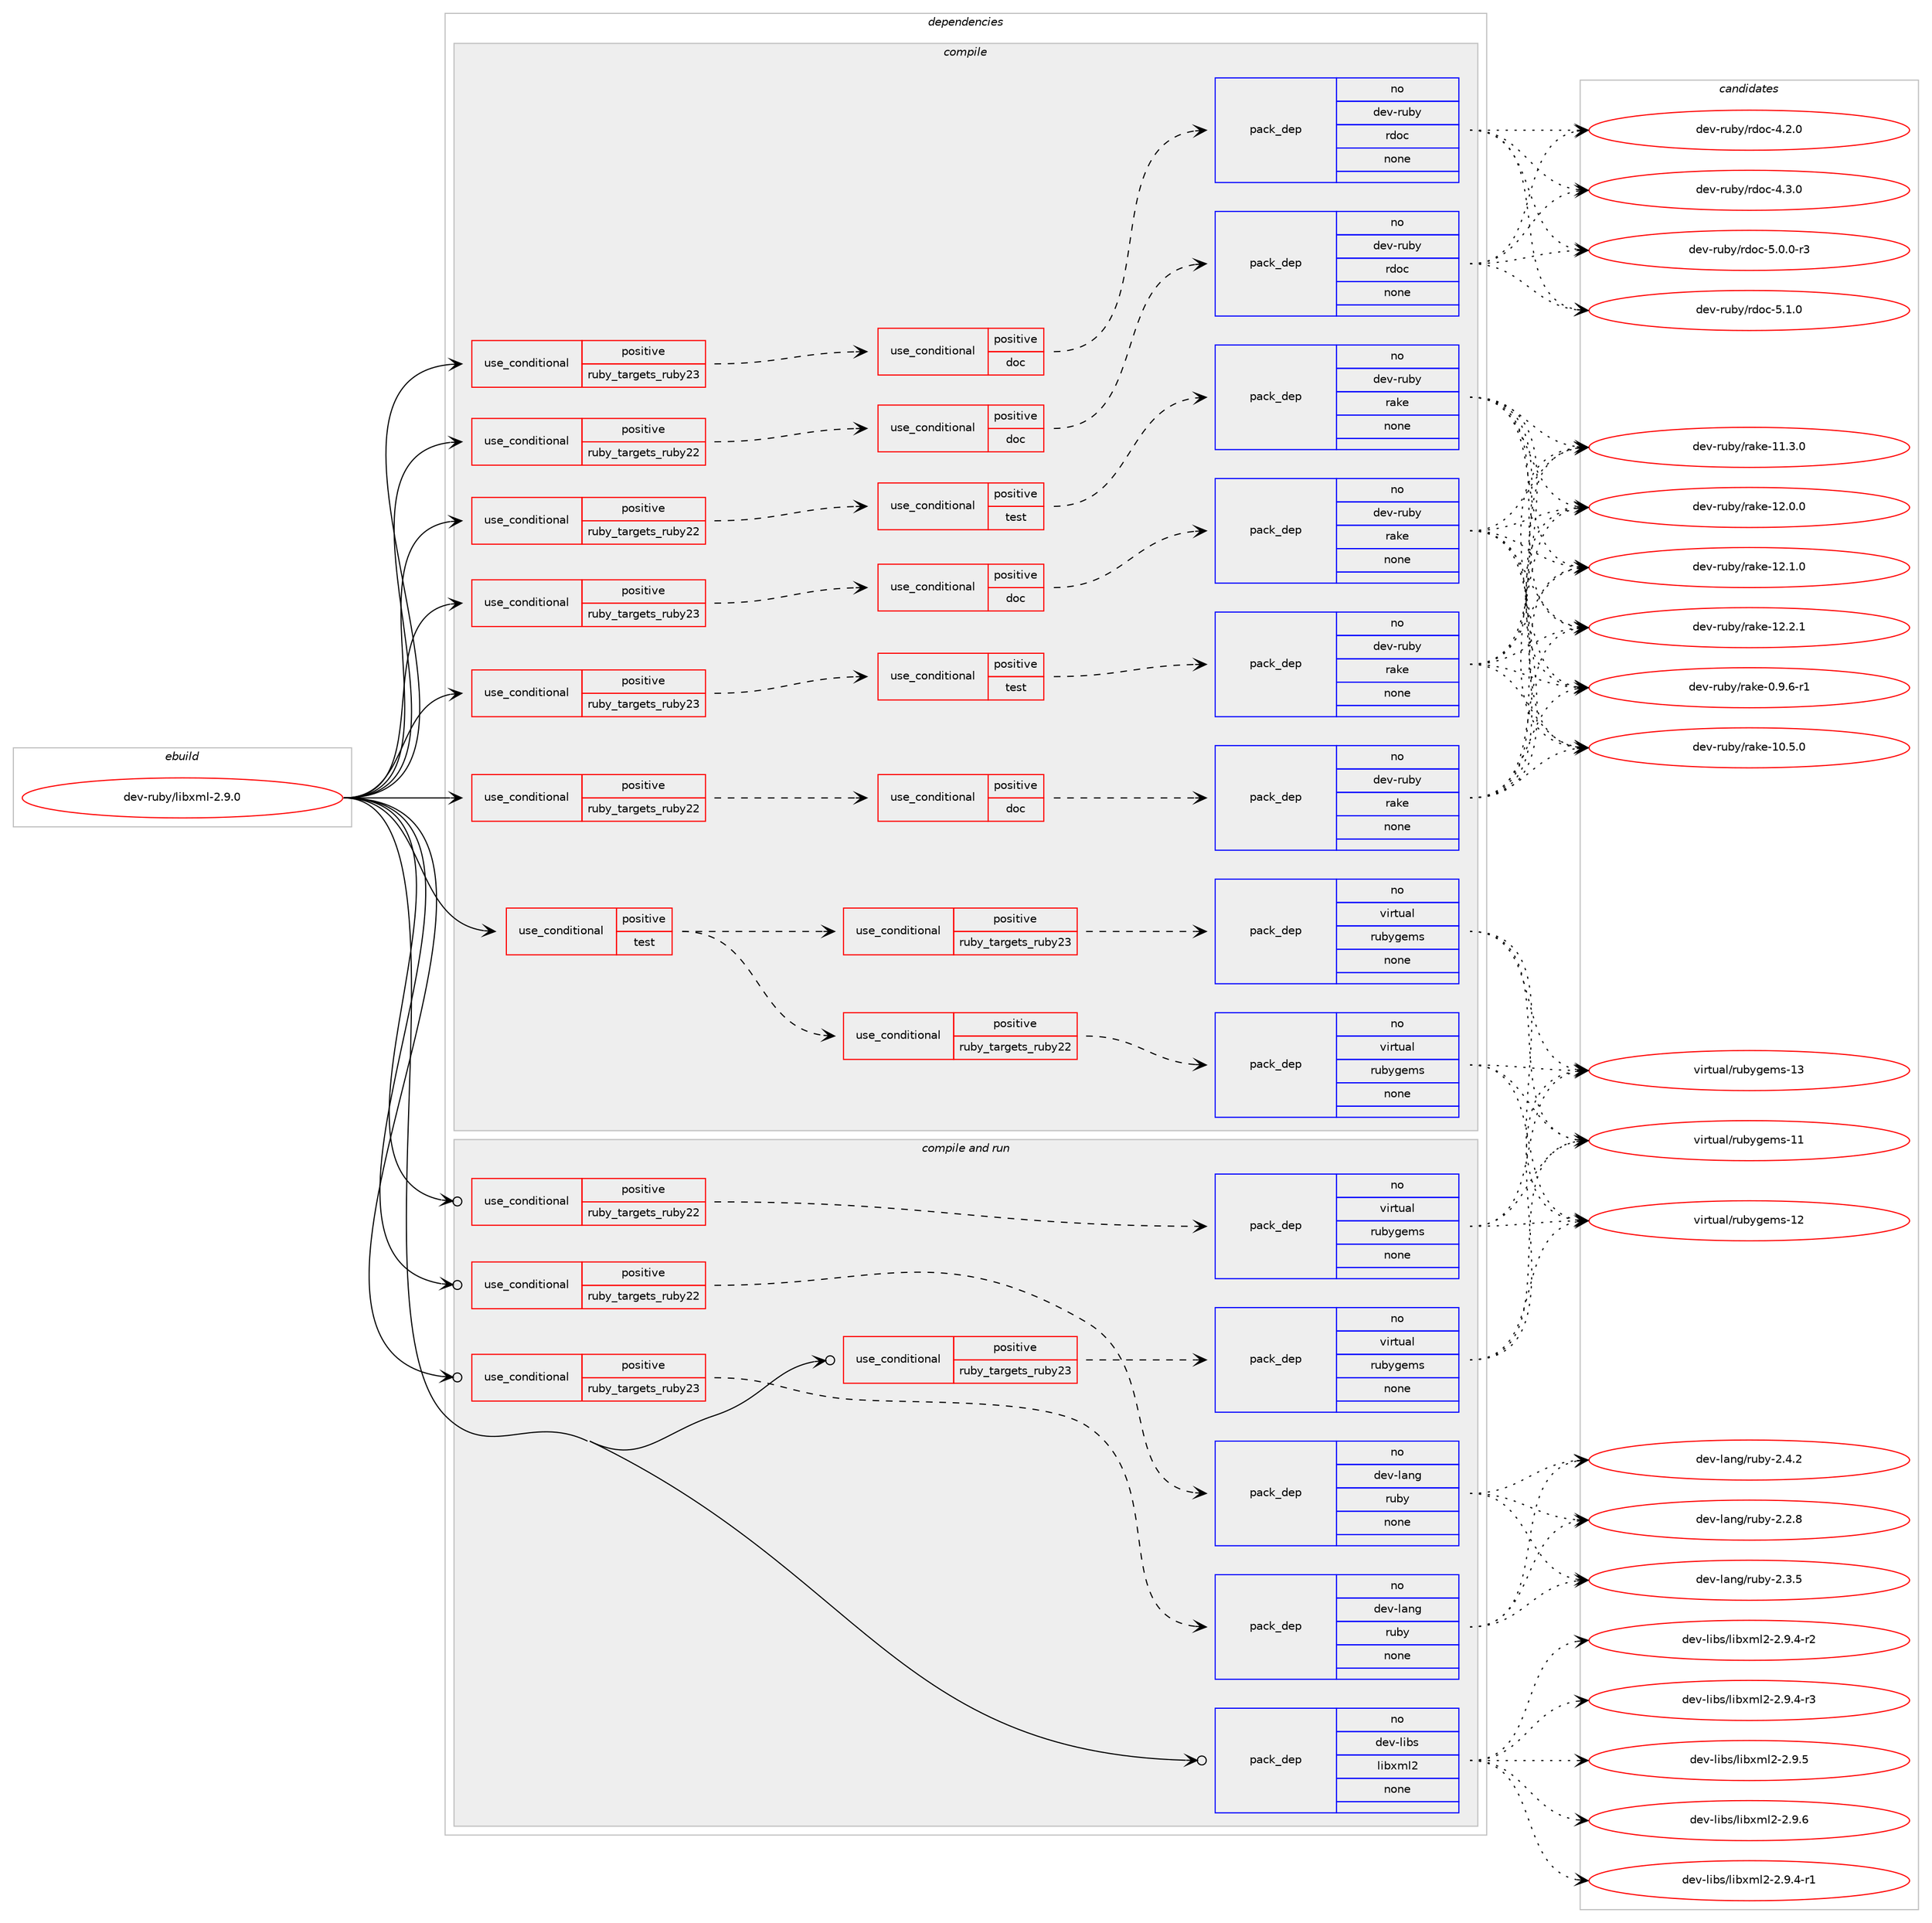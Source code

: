 digraph prolog {

# *************
# Graph options
# *************

newrank=true;
concentrate=true;
compound=true;
graph [rankdir=LR,fontname=Helvetica,fontsize=10,ranksep=1.5];#, ranksep=2.5, nodesep=0.2];
edge  [arrowhead=vee];
node  [fontname=Helvetica,fontsize=10];

# **********
# The ebuild
# **********

subgraph cluster_leftcol {
color=gray;
rank=same;
label=<<i>ebuild</i>>;
id [label="dev-ruby/libxml-2.9.0", color=red, width=4, href="../dev-ruby/libxml-2.9.0.svg"];
}

# ****************
# The dependencies
# ****************

subgraph cluster_midcol {
color=gray;
label=<<i>dependencies</i>>;
subgraph cluster_compile {
fillcolor="#eeeeee";
style=filled;
label=<<i>compile</i>>;
subgraph cond60460 {
dependency245425 [label=<<TABLE BORDER="0" CELLBORDER="1" CELLSPACING="0" CELLPADDING="4"><TR><TD ROWSPAN="3" CELLPADDING="10">use_conditional</TD></TR><TR><TD>positive</TD></TR><TR><TD>ruby_targets_ruby22</TD></TR></TABLE>>, shape=none, color=red];
subgraph cond60461 {
dependency245426 [label=<<TABLE BORDER="0" CELLBORDER="1" CELLSPACING="0" CELLPADDING="4"><TR><TD ROWSPAN="3" CELLPADDING="10">use_conditional</TD></TR><TR><TD>positive</TD></TR><TR><TD>doc</TD></TR></TABLE>>, shape=none, color=red];
subgraph pack180874 {
dependency245427 [label=<<TABLE BORDER="0" CELLBORDER="1" CELLSPACING="0" CELLPADDING="4" WIDTH="220"><TR><TD ROWSPAN="6" CELLPADDING="30">pack_dep</TD></TR><TR><TD WIDTH="110">no</TD></TR><TR><TD>dev-ruby</TD></TR><TR><TD>rake</TD></TR><TR><TD>none</TD></TR><TR><TD></TD></TR></TABLE>>, shape=none, color=blue];
}
dependency245426:e -> dependency245427:w [weight=20,style="dashed",arrowhead="vee"];
}
dependency245425:e -> dependency245426:w [weight=20,style="dashed",arrowhead="vee"];
}
id:e -> dependency245425:w [weight=20,style="solid",arrowhead="vee"];
subgraph cond60462 {
dependency245428 [label=<<TABLE BORDER="0" CELLBORDER="1" CELLSPACING="0" CELLPADDING="4"><TR><TD ROWSPAN="3" CELLPADDING="10">use_conditional</TD></TR><TR><TD>positive</TD></TR><TR><TD>ruby_targets_ruby22</TD></TR></TABLE>>, shape=none, color=red];
subgraph cond60463 {
dependency245429 [label=<<TABLE BORDER="0" CELLBORDER="1" CELLSPACING="0" CELLPADDING="4"><TR><TD ROWSPAN="3" CELLPADDING="10">use_conditional</TD></TR><TR><TD>positive</TD></TR><TR><TD>doc</TD></TR></TABLE>>, shape=none, color=red];
subgraph pack180875 {
dependency245430 [label=<<TABLE BORDER="0" CELLBORDER="1" CELLSPACING="0" CELLPADDING="4" WIDTH="220"><TR><TD ROWSPAN="6" CELLPADDING="30">pack_dep</TD></TR><TR><TD WIDTH="110">no</TD></TR><TR><TD>dev-ruby</TD></TR><TR><TD>rdoc</TD></TR><TR><TD>none</TD></TR><TR><TD></TD></TR></TABLE>>, shape=none, color=blue];
}
dependency245429:e -> dependency245430:w [weight=20,style="dashed",arrowhead="vee"];
}
dependency245428:e -> dependency245429:w [weight=20,style="dashed",arrowhead="vee"];
}
id:e -> dependency245428:w [weight=20,style="solid",arrowhead="vee"];
subgraph cond60464 {
dependency245431 [label=<<TABLE BORDER="0" CELLBORDER="1" CELLSPACING="0" CELLPADDING="4"><TR><TD ROWSPAN="3" CELLPADDING="10">use_conditional</TD></TR><TR><TD>positive</TD></TR><TR><TD>ruby_targets_ruby22</TD></TR></TABLE>>, shape=none, color=red];
subgraph cond60465 {
dependency245432 [label=<<TABLE BORDER="0" CELLBORDER="1" CELLSPACING="0" CELLPADDING="4"><TR><TD ROWSPAN="3" CELLPADDING="10">use_conditional</TD></TR><TR><TD>positive</TD></TR><TR><TD>test</TD></TR></TABLE>>, shape=none, color=red];
subgraph pack180876 {
dependency245433 [label=<<TABLE BORDER="0" CELLBORDER="1" CELLSPACING="0" CELLPADDING="4" WIDTH="220"><TR><TD ROWSPAN="6" CELLPADDING="30">pack_dep</TD></TR><TR><TD WIDTH="110">no</TD></TR><TR><TD>dev-ruby</TD></TR><TR><TD>rake</TD></TR><TR><TD>none</TD></TR><TR><TD></TD></TR></TABLE>>, shape=none, color=blue];
}
dependency245432:e -> dependency245433:w [weight=20,style="dashed",arrowhead="vee"];
}
dependency245431:e -> dependency245432:w [weight=20,style="dashed",arrowhead="vee"];
}
id:e -> dependency245431:w [weight=20,style="solid",arrowhead="vee"];
subgraph cond60466 {
dependency245434 [label=<<TABLE BORDER="0" CELLBORDER="1" CELLSPACING="0" CELLPADDING="4"><TR><TD ROWSPAN="3" CELLPADDING="10">use_conditional</TD></TR><TR><TD>positive</TD></TR><TR><TD>ruby_targets_ruby23</TD></TR></TABLE>>, shape=none, color=red];
subgraph cond60467 {
dependency245435 [label=<<TABLE BORDER="0" CELLBORDER="1" CELLSPACING="0" CELLPADDING="4"><TR><TD ROWSPAN="3" CELLPADDING="10">use_conditional</TD></TR><TR><TD>positive</TD></TR><TR><TD>doc</TD></TR></TABLE>>, shape=none, color=red];
subgraph pack180877 {
dependency245436 [label=<<TABLE BORDER="0" CELLBORDER="1" CELLSPACING="0" CELLPADDING="4" WIDTH="220"><TR><TD ROWSPAN="6" CELLPADDING="30">pack_dep</TD></TR><TR><TD WIDTH="110">no</TD></TR><TR><TD>dev-ruby</TD></TR><TR><TD>rake</TD></TR><TR><TD>none</TD></TR><TR><TD></TD></TR></TABLE>>, shape=none, color=blue];
}
dependency245435:e -> dependency245436:w [weight=20,style="dashed",arrowhead="vee"];
}
dependency245434:e -> dependency245435:w [weight=20,style="dashed",arrowhead="vee"];
}
id:e -> dependency245434:w [weight=20,style="solid",arrowhead="vee"];
subgraph cond60468 {
dependency245437 [label=<<TABLE BORDER="0" CELLBORDER="1" CELLSPACING="0" CELLPADDING="4"><TR><TD ROWSPAN="3" CELLPADDING="10">use_conditional</TD></TR><TR><TD>positive</TD></TR><TR><TD>ruby_targets_ruby23</TD></TR></TABLE>>, shape=none, color=red];
subgraph cond60469 {
dependency245438 [label=<<TABLE BORDER="0" CELLBORDER="1" CELLSPACING="0" CELLPADDING="4"><TR><TD ROWSPAN="3" CELLPADDING="10">use_conditional</TD></TR><TR><TD>positive</TD></TR><TR><TD>doc</TD></TR></TABLE>>, shape=none, color=red];
subgraph pack180878 {
dependency245439 [label=<<TABLE BORDER="0" CELLBORDER="1" CELLSPACING="0" CELLPADDING="4" WIDTH="220"><TR><TD ROWSPAN="6" CELLPADDING="30">pack_dep</TD></TR><TR><TD WIDTH="110">no</TD></TR><TR><TD>dev-ruby</TD></TR><TR><TD>rdoc</TD></TR><TR><TD>none</TD></TR><TR><TD></TD></TR></TABLE>>, shape=none, color=blue];
}
dependency245438:e -> dependency245439:w [weight=20,style="dashed",arrowhead="vee"];
}
dependency245437:e -> dependency245438:w [weight=20,style="dashed",arrowhead="vee"];
}
id:e -> dependency245437:w [weight=20,style="solid",arrowhead="vee"];
subgraph cond60470 {
dependency245440 [label=<<TABLE BORDER="0" CELLBORDER="1" CELLSPACING="0" CELLPADDING="4"><TR><TD ROWSPAN="3" CELLPADDING="10">use_conditional</TD></TR><TR><TD>positive</TD></TR><TR><TD>ruby_targets_ruby23</TD></TR></TABLE>>, shape=none, color=red];
subgraph cond60471 {
dependency245441 [label=<<TABLE BORDER="0" CELLBORDER="1" CELLSPACING="0" CELLPADDING="4"><TR><TD ROWSPAN="3" CELLPADDING="10">use_conditional</TD></TR><TR><TD>positive</TD></TR><TR><TD>test</TD></TR></TABLE>>, shape=none, color=red];
subgraph pack180879 {
dependency245442 [label=<<TABLE BORDER="0" CELLBORDER="1" CELLSPACING="0" CELLPADDING="4" WIDTH="220"><TR><TD ROWSPAN="6" CELLPADDING="30">pack_dep</TD></TR><TR><TD WIDTH="110">no</TD></TR><TR><TD>dev-ruby</TD></TR><TR><TD>rake</TD></TR><TR><TD>none</TD></TR><TR><TD></TD></TR></TABLE>>, shape=none, color=blue];
}
dependency245441:e -> dependency245442:w [weight=20,style="dashed",arrowhead="vee"];
}
dependency245440:e -> dependency245441:w [weight=20,style="dashed",arrowhead="vee"];
}
id:e -> dependency245440:w [weight=20,style="solid",arrowhead="vee"];
subgraph cond60472 {
dependency245443 [label=<<TABLE BORDER="0" CELLBORDER="1" CELLSPACING="0" CELLPADDING="4"><TR><TD ROWSPAN="3" CELLPADDING="10">use_conditional</TD></TR><TR><TD>positive</TD></TR><TR><TD>test</TD></TR></TABLE>>, shape=none, color=red];
subgraph cond60473 {
dependency245444 [label=<<TABLE BORDER="0" CELLBORDER="1" CELLSPACING="0" CELLPADDING="4"><TR><TD ROWSPAN="3" CELLPADDING="10">use_conditional</TD></TR><TR><TD>positive</TD></TR><TR><TD>ruby_targets_ruby22</TD></TR></TABLE>>, shape=none, color=red];
subgraph pack180880 {
dependency245445 [label=<<TABLE BORDER="0" CELLBORDER="1" CELLSPACING="0" CELLPADDING="4" WIDTH="220"><TR><TD ROWSPAN="6" CELLPADDING="30">pack_dep</TD></TR><TR><TD WIDTH="110">no</TD></TR><TR><TD>virtual</TD></TR><TR><TD>rubygems</TD></TR><TR><TD>none</TD></TR><TR><TD></TD></TR></TABLE>>, shape=none, color=blue];
}
dependency245444:e -> dependency245445:w [weight=20,style="dashed",arrowhead="vee"];
}
dependency245443:e -> dependency245444:w [weight=20,style="dashed",arrowhead="vee"];
subgraph cond60474 {
dependency245446 [label=<<TABLE BORDER="0" CELLBORDER="1" CELLSPACING="0" CELLPADDING="4"><TR><TD ROWSPAN="3" CELLPADDING="10">use_conditional</TD></TR><TR><TD>positive</TD></TR><TR><TD>ruby_targets_ruby23</TD></TR></TABLE>>, shape=none, color=red];
subgraph pack180881 {
dependency245447 [label=<<TABLE BORDER="0" CELLBORDER="1" CELLSPACING="0" CELLPADDING="4" WIDTH="220"><TR><TD ROWSPAN="6" CELLPADDING="30">pack_dep</TD></TR><TR><TD WIDTH="110">no</TD></TR><TR><TD>virtual</TD></TR><TR><TD>rubygems</TD></TR><TR><TD>none</TD></TR><TR><TD></TD></TR></TABLE>>, shape=none, color=blue];
}
dependency245446:e -> dependency245447:w [weight=20,style="dashed",arrowhead="vee"];
}
dependency245443:e -> dependency245446:w [weight=20,style="dashed",arrowhead="vee"];
}
id:e -> dependency245443:w [weight=20,style="solid",arrowhead="vee"];
}
subgraph cluster_compileandrun {
fillcolor="#eeeeee";
style=filled;
label=<<i>compile and run</i>>;
subgraph cond60475 {
dependency245448 [label=<<TABLE BORDER="0" CELLBORDER="1" CELLSPACING="0" CELLPADDING="4"><TR><TD ROWSPAN="3" CELLPADDING="10">use_conditional</TD></TR><TR><TD>positive</TD></TR><TR><TD>ruby_targets_ruby22</TD></TR></TABLE>>, shape=none, color=red];
subgraph pack180882 {
dependency245449 [label=<<TABLE BORDER="0" CELLBORDER="1" CELLSPACING="0" CELLPADDING="4" WIDTH="220"><TR><TD ROWSPAN="6" CELLPADDING="30">pack_dep</TD></TR><TR><TD WIDTH="110">no</TD></TR><TR><TD>dev-lang</TD></TR><TR><TD>ruby</TD></TR><TR><TD>none</TD></TR><TR><TD></TD></TR></TABLE>>, shape=none, color=blue];
}
dependency245448:e -> dependency245449:w [weight=20,style="dashed",arrowhead="vee"];
}
id:e -> dependency245448:w [weight=20,style="solid",arrowhead="odotvee"];
subgraph cond60476 {
dependency245450 [label=<<TABLE BORDER="0" CELLBORDER="1" CELLSPACING="0" CELLPADDING="4"><TR><TD ROWSPAN="3" CELLPADDING="10">use_conditional</TD></TR><TR><TD>positive</TD></TR><TR><TD>ruby_targets_ruby22</TD></TR></TABLE>>, shape=none, color=red];
subgraph pack180883 {
dependency245451 [label=<<TABLE BORDER="0" CELLBORDER="1" CELLSPACING="0" CELLPADDING="4" WIDTH="220"><TR><TD ROWSPAN="6" CELLPADDING="30">pack_dep</TD></TR><TR><TD WIDTH="110">no</TD></TR><TR><TD>virtual</TD></TR><TR><TD>rubygems</TD></TR><TR><TD>none</TD></TR><TR><TD></TD></TR></TABLE>>, shape=none, color=blue];
}
dependency245450:e -> dependency245451:w [weight=20,style="dashed",arrowhead="vee"];
}
id:e -> dependency245450:w [weight=20,style="solid",arrowhead="odotvee"];
subgraph cond60477 {
dependency245452 [label=<<TABLE BORDER="0" CELLBORDER="1" CELLSPACING="0" CELLPADDING="4"><TR><TD ROWSPAN="3" CELLPADDING="10">use_conditional</TD></TR><TR><TD>positive</TD></TR><TR><TD>ruby_targets_ruby23</TD></TR></TABLE>>, shape=none, color=red];
subgraph pack180884 {
dependency245453 [label=<<TABLE BORDER="0" CELLBORDER="1" CELLSPACING="0" CELLPADDING="4" WIDTH="220"><TR><TD ROWSPAN="6" CELLPADDING="30">pack_dep</TD></TR><TR><TD WIDTH="110">no</TD></TR><TR><TD>dev-lang</TD></TR><TR><TD>ruby</TD></TR><TR><TD>none</TD></TR><TR><TD></TD></TR></TABLE>>, shape=none, color=blue];
}
dependency245452:e -> dependency245453:w [weight=20,style="dashed",arrowhead="vee"];
}
id:e -> dependency245452:w [weight=20,style="solid",arrowhead="odotvee"];
subgraph cond60478 {
dependency245454 [label=<<TABLE BORDER="0" CELLBORDER="1" CELLSPACING="0" CELLPADDING="4"><TR><TD ROWSPAN="3" CELLPADDING="10">use_conditional</TD></TR><TR><TD>positive</TD></TR><TR><TD>ruby_targets_ruby23</TD></TR></TABLE>>, shape=none, color=red];
subgraph pack180885 {
dependency245455 [label=<<TABLE BORDER="0" CELLBORDER="1" CELLSPACING="0" CELLPADDING="4" WIDTH="220"><TR><TD ROWSPAN="6" CELLPADDING="30">pack_dep</TD></TR><TR><TD WIDTH="110">no</TD></TR><TR><TD>virtual</TD></TR><TR><TD>rubygems</TD></TR><TR><TD>none</TD></TR><TR><TD></TD></TR></TABLE>>, shape=none, color=blue];
}
dependency245454:e -> dependency245455:w [weight=20,style="dashed",arrowhead="vee"];
}
id:e -> dependency245454:w [weight=20,style="solid",arrowhead="odotvee"];
subgraph pack180886 {
dependency245456 [label=<<TABLE BORDER="0" CELLBORDER="1" CELLSPACING="0" CELLPADDING="4" WIDTH="220"><TR><TD ROWSPAN="6" CELLPADDING="30">pack_dep</TD></TR><TR><TD WIDTH="110">no</TD></TR><TR><TD>dev-libs</TD></TR><TR><TD>libxml2</TD></TR><TR><TD>none</TD></TR><TR><TD></TD></TR></TABLE>>, shape=none, color=blue];
}
id:e -> dependency245456:w [weight=20,style="solid",arrowhead="odotvee"];
}
subgraph cluster_run {
fillcolor="#eeeeee";
style=filled;
label=<<i>run</i>>;
}
}

# **************
# The candidates
# **************

subgraph cluster_choices {
rank=same;
color=gray;
label=<<i>candidates</i>>;

subgraph choice180874 {
color=black;
nodesep=1;
choice100101118451141179812147114971071014548465746544511449 [label="dev-ruby/rake-0.9.6-r1", color=red, width=4,href="../dev-ruby/rake-0.9.6-r1.svg"];
choice1001011184511411798121471149710710145494846534648 [label="dev-ruby/rake-10.5.0", color=red, width=4,href="../dev-ruby/rake-10.5.0.svg"];
choice1001011184511411798121471149710710145494946514648 [label="dev-ruby/rake-11.3.0", color=red, width=4,href="../dev-ruby/rake-11.3.0.svg"];
choice1001011184511411798121471149710710145495046484648 [label="dev-ruby/rake-12.0.0", color=red, width=4,href="../dev-ruby/rake-12.0.0.svg"];
choice1001011184511411798121471149710710145495046494648 [label="dev-ruby/rake-12.1.0", color=red, width=4,href="../dev-ruby/rake-12.1.0.svg"];
choice1001011184511411798121471149710710145495046504649 [label="dev-ruby/rake-12.2.1", color=red, width=4,href="../dev-ruby/rake-12.2.1.svg"];
dependency245427:e -> choice100101118451141179812147114971071014548465746544511449:w [style=dotted,weight="100"];
dependency245427:e -> choice1001011184511411798121471149710710145494846534648:w [style=dotted,weight="100"];
dependency245427:e -> choice1001011184511411798121471149710710145494946514648:w [style=dotted,weight="100"];
dependency245427:e -> choice1001011184511411798121471149710710145495046484648:w [style=dotted,weight="100"];
dependency245427:e -> choice1001011184511411798121471149710710145495046494648:w [style=dotted,weight="100"];
dependency245427:e -> choice1001011184511411798121471149710710145495046504649:w [style=dotted,weight="100"];
}
subgraph choice180875 {
color=black;
nodesep=1;
choice10010111845114117981214711410011199455246504648 [label="dev-ruby/rdoc-4.2.0", color=red, width=4,href="../dev-ruby/rdoc-4.2.0.svg"];
choice10010111845114117981214711410011199455246514648 [label="dev-ruby/rdoc-4.3.0", color=red, width=4,href="../dev-ruby/rdoc-4.3.0.svg"];
choice100101118451141179812147114100111994553464846484511451 [label="dev-ruby/rdoc-5.0.0-r3", color=red, width=4,href="../dev-ruby/rdoc-5.0.0-r3.svg"];
choice10010111845114117981214711410011199455346494648 [label="dev-ruby/rdoc-5.1.0", color=red, width=4,href="../dev-ruby/rdoc-5.1.0.svg"];
dependency245430:e -> choice10010111845114117981214711410011199455246504648:w [style=dotted,weight="100"];
dependency245430:e -> choice10010111845114117981214711410011199455246514648:w [style=dotted,weight="100"];
dependency245430:e -> choice100101118451141179812147114100111994553464846484511451:w [style=dotted,weight="100"];
dependency245430:e -> choice10010111845114117981214711410011199455346494648:w [style=dotted,weight="100"];
}
subgraph choice180876 {
color=black;
nodesep=1;
choice100101118451141179812147114971071014548465746544511449 [label="dev-ruby/rake-0.9.6-r1", color=red, width=4,href="../dev-ruby/rake-0.9.6-r1.svg"];
choice1001011184511411798121471149710710145494846534648 [label="dev-ruby/rake-10.5.0", color=red, width=4,href="../dev-ruby/rake-10.5.0.svg"];
choice1001011184511411798121471149710710145494946514648 [label="dev-ruby/rake-11.3.0", color=red, width=4,href="../dev-ruby/rake-11.3.0.svg"];
choice1001011184511411798121471149710710145495046484648 [label="dev-ruby/rake-12.0.0", color=red, width=4,href="../dev-ruby/rake-12.0.0.svg"];
choice1001011184511411798121471149710710145495046494648 [label="dev-ruby/rake-12.1.0", color=red, width=4,href="../dev-ruby/rake-12.1.0.svg"];
choice1001011184511411798121471149710710145495046504649 [label="dev-ruby/rake-12.2.1", color=red, width=4,href="../dev-ruby/rake-12.2.1.svg"];
dependency245433:e -> choice100101118451141179812147114971071014548465746544511449:w [style=dotted,weight="100"];
dependency245433:e -> choice1001011184511411798121471149710710145494846534648:w [style=dotted,weight="100"];
dependency245433:e -> choice1001011184511411798121471149710710145494946514648:w [style=dotted,weight="100"];
dependency245433:e -> choice1001011184511411798121471149710710145495046484648:w [style=dotted,weight="100"];
dependency245433:e -> choice1001011184511411798121471149710710145495046494648:w [style=dotted,weight="100"];
dependency245433:e -> choice1001011184511411798121471149710710145495046504649:w [style=dotted,weight="100"];
}
subgraph choice180877 {
color=black;
nodesep=1;
choice100101118451141179812147114971071014548465746544511449 [label="dev-ruby/rake-0.9.6-r1", color=red, width=4,href="../dev-ruby/rake-0.9.6-r1.svg"];
choice1001011184511411798121471149710710145494846534648 [label="dev-ruby/rake-10.5.0", color=red, width=4,href="../dev-ruby/rake-10.5.0.svg"];
choice1001011184511411798121471149710710145494946514648 [label="dev-ruby/rake-11.3.0", color=red, width=4,href="../dev-ruby/rake-11.3.0.svg"];
choice1001011184511411798121471149710710145495046484648 [label="dev-ruby/rake-12.0.0", color=red, width=4,href="../dev-ruby/rake-12.0.0.svg"];
choice1001011184511411798121471149710710145495046494648 [label="dev-ruby/rake-12.1.0", color=red, width=4,href="../dev-ruby/rake-12.1.0.svg"];
choice1001011184511411798121471149710710145495046504649 [label="dev-ruby/rake-12.2.1", color=red, width=4,href="../dev-ruby/rake-12.2.1.svg"];
dependency245436:e -> choice100101118451141179812147114971071014548465746544511449:w [style=dotted,weight="100"];
dependency245436:e -> choice1001011184511411798121471149710710145494846534648:w [style=dotted,weight="100"];
dependency245436:e -> choice1001011184511411798121471149710710145494946514648:w [style=dotted,weight="100"];
dependency245436:e -> choice1001011184511411798121471149710710145495046484648:w [style=dotted,weight="100"];
dependency245436:e -> choice1001011184511411798121471149710710145495046494648:w [style=dotted,weight="100"];
dependency245436:e -> choice1001011184511411798121471149710710145495046504649:w [style=dotted,weight="100"];
}
subgraph choice180878 {
color=black;
nodesep=1;
choice10010111845114117981214711410011199455246504648 [label="dev-ruby/rdoc-4.2.0", color=red, width=4,href="../dev-ruby/rdoc-4.2.0.svg"];
choice10010111845114117981214711410011199455246514648 [label="dev-ruby/rdoc-4.3.0", color=red, width=4,href="../dev-ruby/rdoc-4.3.0.svg"];
choice100101118451141179812147114100111994553464846484511451 [label="dev-ruby/rdoc-5.0.0-r3", color=red, width=4,href="../dev-ruby/rdoc-5.0.0-r3.svg"];
choice10010111845114117981214711410011199455346494648 [label="dev-ruby/rdoc-5.1.0", color=red, width=4,href="../dev-ruby/rdoc-5.1.0.svg"];
dependency245439:e -> choice10010111845114117981214711410011199455246504648:w [style=dotted,weight="100"];
dependency245439:e -> choice10010111845114117981214711410011199455246514648:w [style=dotted,weight="100"];
dependency245439:e -> choice100101118451141179812147114100111994553464846484511451:w [style=dotted,weight="100"];
dependency245439:e -> choice10010111845114117981214711410011199455346494648:w [style=dotted,weight="100"];
}
subgraph choice180879 {
color=black;
nodesep=1;
choice100101118451141179812147114971071014548465746544511449 [label="dev-ruby/rake-0.9.6-r1", color=red, width=4,href="../dev-ruby/rake-0.9.6-r1.svg"];
choice1001011184511411798121471149710710145494846534648 [label="dev-ruby/rake-10.5.0", color=red, width=4,href="../dev-ruby/rake-10.5.0.svg"];
choice1001011184511411798121471149710710145494946514648 [label="dev-ruby/rake-11.3.0", color=red, width=4,href="../dev-ruby/rake-11.3.0.svg"];
choice1001011184511411798121471149710710145495046484648 [label="dev-ruby/rake-12.0.0", color=red, width=4,href="../dev-ruby/rake-12.0.0.svg"];
choice1001011184511411798121471149710710145495046494648 [label="dev-ruby/rake-12.1.0", color=red, width=4,href="../dev-ruby/rake-12.1.0.svg"];
choice1001011184511411798121471149710710145495046504649 [label="dev-ruby/rake-12.2.1", color=red, width=4,href="../dev-ruby/rake-12.2.1.svg"];
dependency245442:e -> choice100101118451141179812147114971071014548465746544511449:w [style=dotted,weight="100"];
dependency245442:e -> choice1001011184511411798121471149710710145494846534648:w [style=dotted,weight="100"];
dependency245442:e -> choice1001011184511411798121471149710710145494946514648:w [style=dotted,weight="100"];
dependency245442:e -> choice1001011184511411798121471149710710145495046484648:w [style=dotted,weight="100"];
dependency245442:e -> choice1001011184511411798121471149710710145495046494648:w [style=dotted,weight="100"];
dependency245442:e -> choice1001011184511411798121471149710710145495046504649:w [style=dotted,weight="100"];
}
subgraph choice180880 {
color=black;
nodesep=1;
choice118105114116117971084711411798121103101109115454949 [label="virtual/rubygems-11", color=red, width=4,href="../virtual/rubygems-11.svg"];
choice118105114116117971084711411798121103101109115454950 [label="virtual/rubygems-12", color=red, width=4,href="../virtual/rubygems-12.svg"];
choice118105114116117971084711411798121103101109115454951 [label="virtual/rubygems-13", color=red, width=4,href="../virtual/rubygems-13.svg"];
dependency245445:e -> choice118105114116117971084711411798121103101109115454949:w [style=dotted,weight="100"];
dependency245445:e -> choice118105114116117971084711411798121103101109115454950:w [style=dotted,weight="100"];
dependency245445:e -> choice118105114116117971084711411798121103101109115454951:w [style=dotted,weight="100"];
}
subgraph choice180881 {
color=black;
nodesep=1;
choice118105114116117971084711411798121103101109115454949 [label="virtual/rubygems-11", color=red, width=4,href="../virtual/rubygems-11.svg"];
choice118105114116117971084711411798121103101109115454950 [label="virtual/rubygems-12", color=red, width=4,href="../virtual/rubygems-12.svg"];
choice118105114116117971084711411798121103101109115454951 [label="virtual/rubygems-13", color=red, width=4,href="../virtual/rubygems-13.svg"];
dependency245447:e -> choice118105114116117971084711411798121103101109115454949:w [style=dotted,weight="100"];
dependency245447:e -> choice118105114116117971084711411798121103101109115454950:w [style=dotted,weight="100"];
dependency245447:e -> choice118105114116117971084711411798121103101109115454951:w [style=dotted,weight="100"];
}
subgraph choice180882 {
color=black;
nodesep=1;
choice10010111845108971101034711411798121455046504656 [label="dev-lang/ruby-2.2.8", color=red, width=4,href="../dev-lang/ruby-2.2.8.svg"];
choice10010111845108971101034711411798121455046514653 [label="dev-lang/ruby-2.3.5", color=red, width=4,href="../dev-lang/ruby-2.3.5.svg"];
choice10010111845108971101034711411798121455046524650 [label="dev-lang/ruby-2.4.2", color=red, width=4,href="../dev-lang/ruby-2.4.2.svg"];
dependency245449:e -> choice10010111845108971101034711411798121455046504656:w [style=dotted,weight="100"];
dependency245449:e -> choice10010111845108971101034711411798121455046514653:w [style=dotted,weight="100"];
dependency245449:e -> choice10010111845108971101034711411798121455046524650:w [style=dotted,weight="100"];
}
subgraph choice180883 {
color=black;
nodesep=1;
choice118105114116117971084711411798121103101109115454949 [label="virtual/rubygems-11", color=red, width=4,href="../virtual/rubygems-11.svg"];
choice118105114116117971084711411798121103101109115454950 [label="virtual/rubygems-12", color=red, width=4,href="../virtual/rubygems-12.svg"];
choice118105114116117971084711411798121103101109115454951 [label="virtual/rubygems-13", color=red, width=4,href="../virtual/rubygems-13.svg"];
dependency245451:e -> choice118105114116117971084711411798121103101109115454949:w [style=dotted,weight="100"];
dependency245451:e -> choice118105114116117971084711411798121103101109115454950:w [style=dotted,weight="100"];
dependency245451:e -> choice118105114116117971084711411798121103101109115454951:w [style=dotted,weight="100"];
}
subgraph choice180884 {
color=black;
nodesep=1;
choice10010111845108971101034711411798121455046504656 [label="dev-lang/ruby-2.2.8", color=red, width=4,href="../dev-lang/ruby-2.2.8.svg"];
choice10010111845108971101034711411798121455046514653 [label="dev-lang/ruby-2.3.5", color=red, width=4,href="../dev-lang/ruby-2.3.5.svg"];
choice10010111845108971101034711411798121455046524650 [label="dev-lang/ruby-2.4.2", color=red, width=4,href="../dev-lang/ruby-2.4.2.svg"];
dependency245453:e -> choice10010111845108971101034711411798121455046504656:w [style=dotted,weight="100"];
dependency245453:e -> choice10010111845108971101034711411798121455046514653:w [style=dotted,weight="100"];
dependency245453:e -> choice10010111845108971101034711411798121455046524650:w [style=dotted,weight="100"];
}
subgraph choice180885 {
color=black;
nodesep=1;
choice118105114116117971084711411798121103101109115454949 [label="virtual/rubygems-11", color=red, width=4,href="../virtual/rubygems-11.svg"];
choice118105114116117971084711411798121103101109115454950 [label="virtual/rubygems-12", color=red, width=4,href="../virtual/rubygems-12.svg"];
choice118105114116117971084711411798121103101109115454951 [label="virtual/rubygems-13", color=red, width=4,href="../virtual/rubygems-13.svg"];
dependency245455:e -> choice118105114116117971084711411798121103101109115454949:w [style=dotted,weight="100"];
dependency245455:e -> choice118105114116117971084711411798121103101109115454950:w [style=dotted,weight="100"];
dependency245455:e -> choice118105114116117971084711411798121103101109115454951:w [style=dotted,weight="100"];
}
subgraph choice180886 {
color=black;
nodesep=1;
choice10010111845108105981154710810598120109108504550465746524511449 [label="dev-libs/libxml2-2.9.4-r1", color=red, width=4,href="../dev-libs/libxml2-2.9.4-r1.svg"];
choice10010111845108105981154710810598120109108504550465746524511450 [label="dev-libs/libxml2-2.9.4-r2", color=red, width=4,href="../dev-libs/libxml2-2.9.4-r2.svg"];
choice10010111845108105981154710810598120109108504550465746524511451 [label="dev-libs/libxml2-2.9.4-r3", color=red, width=4,href="../dev-libs/libxml2-2.9.4-r3.svg"];
choice1001011184510810598115471081059812010910850455046574653 [label="dev-libs/libxml2-2.9.5", color=red, width=4,href="../dev-libs/libxml2-2.9.5.svg"];
choice1001011184510810598115471081059812010910850455046574654 [label="dev-libs/libxml2-2.9.6", color=red, width=4,href="../dev-libs/libxml2-2.9.6.svg"];
dependency245456:e -> choice10010111845108105981154710810598120109108504550465746524511449:w [style=dotted,weight="100"];
dependency245456:e -> choice10010111845108105981154710810598120109108504550465746524511450:w [style=dotted,weight="100"];
dependency245456:e -> choice10010111845108105981154710810598120109108504550465746524511451:w [style=dotted,weight="100"];
dependency245456:e -> choice1001011184510810598115471081059812010910850455046574653:w [style=dotted,weight="100"];
dependency245456:e -> choice1001011184510810598115471081059812010910850455046574654:w [style=dotted,weight="100"];
}
}

}
